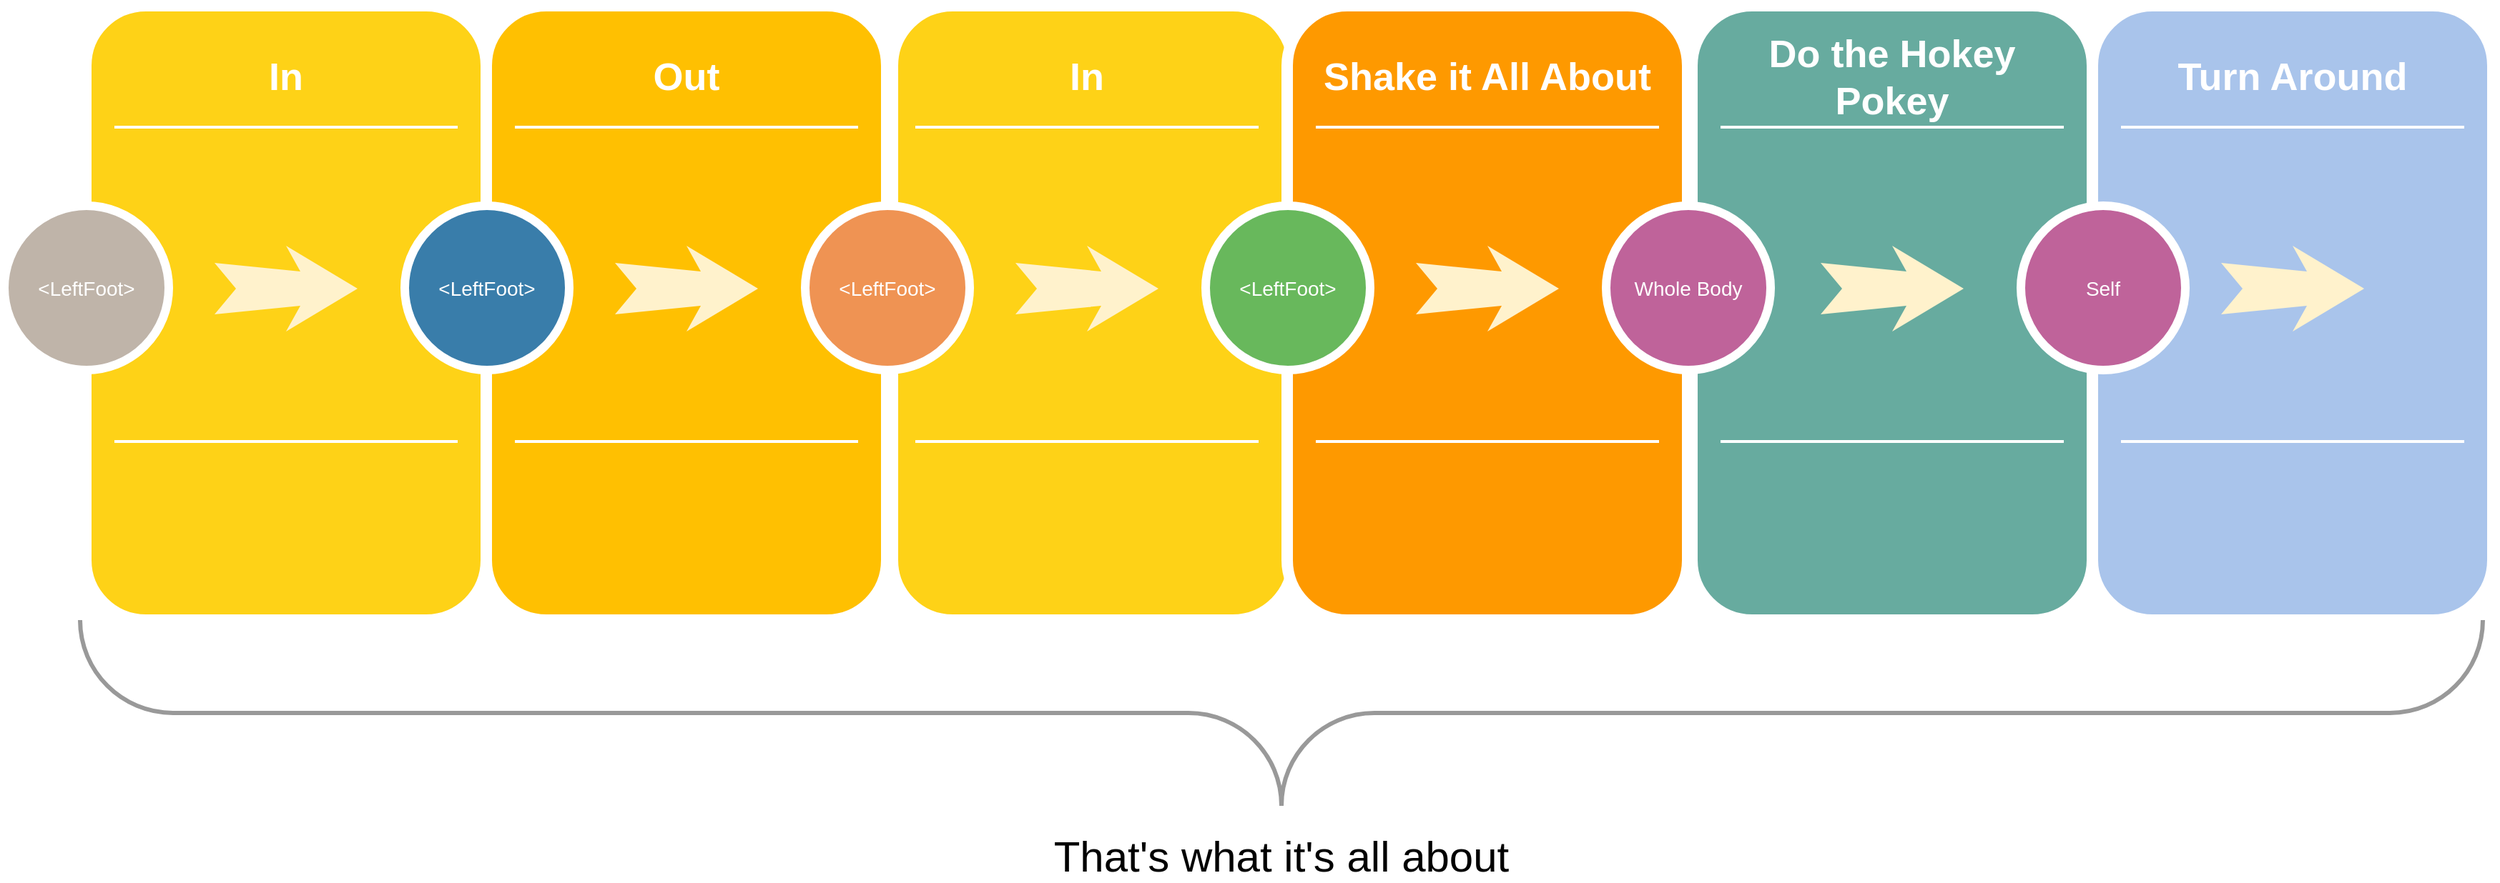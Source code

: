 <mxfile version="20.3.0" type="device" pages="2"><diagram name="Page-1" id="12e1b939-464a-85fe-373e-61e167be1490"><mxGraphModel dx="2494" dy="1374" grid="1" gridSize="10" guides="1" tooltips="1" connect="1" arrows="1" fold="1" page="1" pageScale="1.5" pageWidth="1169" pageHeight="826" background="none" math="0" shadow="0"><root><mxCell id="0"/><mxCell id="1" parent="0"/><mxCell id="0aZGtrgxaoAk3gSMrEeZ-11" value="" style="whiteSpace=wrap;html=1;rounded=1;shadow=0;strokeWidth=8;fontSize=20;align=center;fillColor=#67AB9F;strokeColor=#FFFFFF;" parent="1" vertex="1"><mxGeometry x="1187" y="50" width="280" height="430" as="geometry"/></mxCell><mxCell id="0aZGtrgxaoAk3gSMrEeZ-12" value="Do the Hokey Pokey" style="text;html=1;strokeColor=none;fillColor=#67AB9F;align=center;verticalAlign=middle;whiteSpace=wrap;rounded=0;shadow=0;fontSize=27;fontColor=#FFFFFF;fontStyle=1" parent="1" vertex="1"><mxGeometry x="1207" y="70" width="240" height="60" as="geometry"/></mxCell><mxCell id="0aZGtrgxaoAk3gSMrEeZ-13" value="" style="line;strokeWidth=2;html=1;rounded=0;shadow=0;fontSize=27;align=center;fillColor=#67AB9F;strokeColor=#FFFFFF;" parent="1" vertex="1"><mxGeometry x="1207" y="130" width="240" height="10" as="geometry"/></mxCell><mxCell id="0aZGtrgxaoAk3gSMrEeZ-14" value="" style="line;strokeWidth=2;html=1;rounded=0;shadow=0;fontSize=27;align=center;fillColor=#67AB9F;strokeColor=#FFFFFF;" parent="1" vertex="1"><mxGeometry x="1207" y="350" width="240" height="10" as="geometry"/></mxCell><mxCell id="0aZGtrgxaoAk3gSMrEeZ-15" value="" style="html=1;shadow=0;dashed=0;align=center;verticalAlign=middle;shape=mxgraph.arrows2.stylisedArrow;dy=0.6;dx=40;notch=15;feather=0.4;rounded=0;strokeWidth=1;fontSize=27;strokeColor=none;fillColor=#FFF2CC;" parent="1" vertex="1"><mxGeometry x="1277" y="218" width="100" height="60" as="geometry"/></mxCell><mxCell id="0aZGtrgxaoAk3gSMrEeZ-1" value="" style="line;strokeWidth=2;html=1;rounded=0;shadow=0;fontSize=27;align=center;fillColor=none;strokeColor=#FFFFFF;" parent="1" vertex="1"><mxGeometry x="648" y="130" width="240" height="10" as="geometry"/></mxCell><mxCell id="0aZGtrgxaoAk3gSMrEeZ-2" value="" style="line;strokeWidth=2;html=1;rounded=0;shadow=0;fontSize=27;align=center;fillColor=none;strokeColor=#FFFFFF;" parent="1" vertex="1"><mxGeometry x="648" y="350" width="240" height="10" as="geometry"/></mxCell><mxCell id="0aZGtrgxaoAk3gSMrEeZ-3" value="" style="html=1;shadow=0;dashed=0;align=center;verticalAlign=middle;shape=mxgraph.arrows2.stylisedArrow;dy=0.6;dx=40;notch=15;feather=0.4;rounded=0;strokeWidth=1;fontSize=27;strokeColor=none;fillColor=#fff2cc;" parent="1" vertex="1"><mxGeometry x="718" y="218" width="100" height="60" as="geometry"/></mxCell><mxCell id="0aZGtrgxaoAk3gSMrEeZ-4" value="" style="whiteSpace=wrap;html=1;rounded=1;shadow=0;strokeWidth=8;fontSize=20;align=center;fillColor=#FED217;strokeColor=#FFFFFF;" parent="1" vertex="1"><mxGeometry x="628" y="50" width="280" height="430" as="geometry"/></mxCell><mxCell id="60da8b9f42644d3a-2" value="" style="whiteSpace=wrap;html=1;rounded=1;shadow=0;strokeWidth=8;fontSize=20;align=center;fillColor=#FED217;strokeColor=#FFFFFF;" parent="1" vertex="1"><mxGeometry x="64" y="50" width="280" height="430" as="geometry"/></mxCell><mxCell id="60da8b9f42644d3a-3" value="In" style="text;html=1;strokeColor=none;fillColor=none;align=center;verticalAlign=middle;whiteSpace=wrap;rounded=0;shadow=0;fontSize=27;fontColor=#FFFFFF;fontStyle=1" parent="1" vertex="1"><mxGeometry x="64" y="70" width="280" height="60" as="geometry"/></mxCell><mxCell id="60da8b9f42644d3a-6" value="" style="line;strokeWidth=2;html=1;rounded=0;shadow=0;fontSize=27;align=center;fillColor=none;strokeColor=#FFFFFF;" parent="1" vertex="1"><mxGeometry x="84" y="130" width="240" height="10" as="geometry"/></mxCell><mxCell id="60da8b9f42644d3a-7" value="" style="line;strokeWidth=2;html=1;rounded=0;shadow=0;fontSize=27;align=center;fillColor=none;strokeColor=#FFFFFF;" parent="1" vertex="1"><mxGeometry x="84" y="350" width="240" height="10" as="geometry"/></mxCell><mxCell id="60da8b9f42644d3a-8" value="&amp;lt;LeftFoot&amp;gt;" style="ellipse;whiteSpace=wrap;html=1;rounded=0;shadow=0;strokeWidth=6;fontSize=14;align=center;fillColor=#BFB4A9;strokeColor=#FFFFFF;fontColor=#FFFFFF;" parent="1" vertex="1"><mxGeometry x="7" y="190" width="115" height="115" as="geometry"/></mxCell><mxCell id="60da8b9f42644d3a-9" value="" style="html=1;shadow=0;dashed=0;align=center;verticalAlign=middle;shape=mxgraph.arrows2.stylisedArrow;dy=0.6;dx=40;notch=15;feather=0.4;rounded=0;strokeWidth=1;fontSize=27;strokeColor=none;fillColor=#fff2cc;" parent="1" vertex="1"><mxGeometry x="154" y="218" width="100" height="60" as="geometry"/></mxCell><mxCell id="60da8b9f42644d3a-17" value="" style="whiteSpace=wrap;html=1;rounded=1;shadow=0;strokeWidth=8;fontSize=20;align=center;fillColor=#FFC001;strokeColor=#FFFFFF;" parent="1" vertex="1"><mxGeometry x="344" y="50" width="280" height="430" as="geometry"/></mxCell><mxCell id="60da8b9f42644d3a-18" value="Out" style="text;html=1;strokeColor=none;fillColor=none;align=center;verticalAlign=middle;whiteSpace=wrap;rounded=0;shadow=0;fontSize=27;fontColor=#FFFFFF;fontStyle=1" parent="1" vertex="1"><mxGeometry x="344" y="70" width="280" height="60" as="geometry"/></mxCell><mxCell id="60da8b9f42644d3a-20" value="" style="line;strokeWidth=2;html=1;rounded=0;shadow=0;fontSize=27;align=center;fillColor=none;strokeColor=#FFFFFF;" parent="1" vertex="1"><mxGeometry x="364" y="130" width="240" height="10" as="geometry"/></mxCell><mxCell id="60da8b9f42644d3a-21" value="" style="line;strokeWidth=2;html=1;rounded=0;shadow=0;fontSize=27;align=center;fillColor=none;strokeColor=#FFFFFF;" parent="1" vertex="1"><mxGeometry x="364" y="350" width="240" height="10" as="geometry"/></mxCell><mxCell id="60da8b9f42644d3a-22" value="&amp;lt;LeftFoot&amp;gt;" style="ellipse;whiteSpace=wrap;html=1;rounded=0;shadow=0;strokeWidth=6;fontSize=14;align=center;fillColor=#397DAA;strokeColor=#FFFFFF;fontColor=#FFFFFF;" parent="1" vertex="1"><mxGeometry x="287" y="190" width="115" height="115" as="geometry"/></mxCell><mxCell id="60da8b9f42644d3a-23" value="" style="html=1;shadow=0;dashed=0;align=center;verticalAlign=middle;shape=mxgraph.arrows2.stylisedArrow;dy=0.6;dx=40;notch=15;feather=0.4;rounded=0;strokeWidth=1;fontSize=27;strokeColor=none;fillColor=#fff2cc;" parent="1" vertex="1"><mxGeometry x="434" y="218" width="100" height="60" as="geometry"/></mxCell><mxCell id="60da8b9f42644d3a-25" value="In" style="text;html=1;strokeColor=none;fillColor=none;align=center;verticalAlign=middle;whiteSpace=wrap;rounded=0;shadow=0;fontSize=27;fontColor=#FFFFFF;fontStyle=1" parent="1" vertex="1"><mxGeometry x="624" y="70" width="280" height="60" as="geometry"/></mxCell><mxCell id="60da8b9f42644d3a-27" value="" style="line;strokeWidth=2;html=1;rounded=0;shadow=0;fontSize=27;align=center;fillColor=none;strokeColor=#FFFFFF;" parent="1" vertex="1"><mxGeometry x="644" y="130" width="240" height="10" as="geometry"/></mxCell><mxCell id="60da8b9f42644d3a-28" value="" style="line;strokeWidth=2;html=1;rounded=0;shadow=0;fontSize=27;align=center;fillColor=none;strokeColor=#FFFFFF;" parent="1" vertex="1"><mxGeometry x="644" y="350" width="240" height="10" as="geometry"/></mxCell><mxCell id="60da8b9f42644d3a-29" value="&amp;lt;LeftFoot&amp;gt;" style="ellipse;whiteSpace=wrap;html=1;rounded=0;shadow=0;strokeWidth=6;fontSize=14;align=center;fillColor=#EF9353;strokeColor=#FFFFFF;fontColor=#FFFFFF;" parent="1" vertex="1"><mxGeometry x="567" y="190" width="115" height="115" as="geometry"/></mxCell><mxCell id="60da8b9f42644d3a-30" value="" style="html=1;shadow=0;dashed=0;align=center;verticalAlign=middle;shape=mxgraph.arrows2.stylisedArrow;dy=0.6;dx=40;notch=15;feather=0.4;rounded=0;strokeWidth=1;fontSize=27;strokeColor=none;fillColor=#fff2cc;" parent="1" vertex="1"><mxGeometry x="714" y="218" width="100" height="60" as="geometry"/></mxCell><mxCell id="60da8b9f42644d3a-31" value="" style="whiteSpace=wrap;html=1;rounded=1;shadow=0;strokeWidth=8;fontSize=20;align=center;fillColor=#FE9900;strokeColor=#FFFFFF;" parent="1" vertex="1"><mxGeometry x="904" y="50" width="280" height="430" as="geometry"/></mxCell><mxCell id="60da8b9f42644d3a-32" value="Shake it All About" style="text;html=1;strokeColor=none;fillColor=none;align=center;verticalAlign=middle;whiteSpace=wrap;rounded=0;shadow=0;fontSize=27;fontColor=#FFFFFF;fontStyle=1" parent="1" vertex="1"><mxGeometry x="904" y="70" width="280" height="60" as="geometry"/></mxCell><mxCell id="60da8b9f42644d3a-34" value="" style="line;strokeWidth=2;html=1;rounded=0;shadow=0;fontSize=27;align=center;fillColor=none;strokeColor=#FFFFFF;" parent="1" vertex="1"><mxGeometry x="924" y="130" width="240" height="10" as="geometry"/></mxCell><mxCell id="60da8b9f42644d3a-35" value="" style="line;strokeWidth=2;html=1;rounded=0;shadow=0;fontSize=27;align=center;fillColor=none;strokeColor=#FFFFFF;" parent="1" vertex="1"><mxGeometry x="924" y="350" width="240" height="10" as="geometry"/></mxCell><mxCell id="60da8b9f42644d3a-36" value="&amp;lt;LeftFoot&amp;gt;" style="ellipse;whiteSpace=wrap;html=1;rounded=0;shadow=0;strokeWidth=6;fontSize=14;align=center;fillColor=#68B85C;strokeColor=#FFFFFF;fontColor=#FFFFFF;" parent="1" vertex="1"><mxGeometry x="847" y="190" width="115" height="115" as="geometry"/></mxCell><mxCell id="60da8b9f42644d3a-37" value="" style="html=1;shadow=0;dashed=0;align=center;verticalAlign=middle;shape=mxgraph.arrows2.stylisedArrow;dy=0.6;dx=40;notch=15;feather=0.4;rounded=0;strokeWidth=1;fontSize=27;strokeColor=none;fillColor=#fff2cc;" parent="1" vertex="1"><mxGeometry x="994" y="218" width="100" height="60" as="geometry"/></mxCell><mxCell id="60da8b9f42644d3a-38" value="Whole Body" style="ellipse;whiteSpace=wrap;html=1;rounded=0;shadow=0;strokeWidth=6;fontSize=14;align=center;fillColor=#BF639A;strokeColor=#FFFFFF;fontColor=#FFFFFF;" parent="1" vertex="1"><mxGeometry x="1127" y="190" width="115" height="115" as="geometry"/></mxCell><mxCell id="0aZGtrgxaoAk3gSMrEeZ-16" value="" style="whiteSpace=wrap;html=1;rounded=1;shadow=0;strokeWidth=8;fontSize=20;align=center;fillColor=#A9C4EB;strokeColor=#FFFFFF;" parent="1" vertex="1"><mxGeometry x="1467" y="50" width="280" height="430" as="geometry"/></mxCell><mxCell id="0aZGtrgxaoAk3gSMrEeZ-17" value="Turn Around" style="text;html=1;strokeColor=none;fillColor=#A9C4EB;align=center;verticalAlign=middle;whiteSpace=wrap;rounded=0;shadow=0;fontSize=27;fontColor=#FFFFFF;fontStyle=1" parent="1" vertex="1"><mxGeometry x="1487" y="70" width="240" height="60" as="geometry"/></mxCell><mxCell id="0aZGtrgxaoAk3gSMrEeZ-18" value="" style="line;strokeWidth=2;html=1;rounded=0;shadow=0;fontSize=27;align=center;fillColor=#A9C4EB;strokeColor=#FFFFFF;" parent="1" vertex="1"><mxGeometry x="1487" y="130" width="240" height="10" as="geometry"/></mxCell><mxCell id="0aZGtrgxaoAk3gSMrEeZ-19" value="" style="line;strokeWidth=2;html=1;rounded=0;shadow=0;fontSize=27;align=center;fillColor=#A9C4EB;strokeColor=#FFFFFF;" parent="1" vertex="1"><mxGeometry x="1487" y="350" width="240" height="10" as="geometry"/></mxCell><mxCell id="0aZGtrgxaoAk3gSMrEeZ-20" value="" style="html=1;shadow=0;dashed=0;align=center;verticalAlign=middle;shape=mxgraph.arrows2.stylisedArrow;dy=0.6;dx=40;notch=15;feather=0.4;rounded=0;strokeWidth=1;fontSize=27;strokeColor=none;fillColor=#FFF2CC;" parent="1" vertex="1"><mxGeometry x="1557" y="218" width="100" height="60" as="geometry"/></mxCell><mxCell id="0aZGtrgxaoAk3gSMrEeZ-21" value="Self" style="ellipse;whiteSpace=wrap;html=1;rounded=0;shadow=0;strokeWidth=6;fontSize=14;align=center;fillColor=#BF639A;strokeColor=#FFFFFF;fontColor=#FFFFFF;" parent="1" vertex="1"><mxGeometry x="1417" y="190" width="115" height="115" as="geometry"/></mxCell><mxCell id="0aZGtrgxaoAk3gSMrEeZ-22" value="" style="verticalLabelPosition=bottom;shadow=0;dashed=0;align=center;html=1;verticalAlign=top;strokeWidth=3;shape=mxgraph.mockup.markup.curlyBrace;strokeColor=#999999;fillStyle=hatch;fillColor=#A9C4EB;rotation=-180;horizontal=1;" parent="1" vertex="1"><mxGeometry x="60" y="480" width="1680" height="130" as="geometry"/></mxCell><mxCell id="0aZGtrgxaoAk3gSMrEeZ-24" value="That's what it's all about" style="text;html=1;strokeColor=none;fillColor=none;align=center;verticalAlign=middle;whiteSpace=wrap;rounded=0;labelBackgroundColor=none;fillStyle=hatch;fontSize=30;" parent="1" vertex="1"><mxGeometry x="60" y="630" width="1680" height="30" as="geometry"/></mxCell></root></mxGraphModel></diagram><diagram id="X4OmRanRBzg-Ee8X9TOW" name="Page-2"><mxGraphModel dx="1781" dy="981" grid="1" gridSize="10" guides="1" tooltips="1" connect="1" arrows="1" fold="1" page="1" pageScale="1" pageWidth="1700" pageHeight="1100" math="0" shadow="0"><root><mxCell id="0"/><mxCell id="1" parent="0"/><mxCell id="TsIgMhI4mpuXRZGTs2dd-1" value="" style="whiteSpace=wrap;html=1;rounded=1;shadow=0;strokeWidth=8;fontSize=20;align=center;fillColor=#FED217;strokeColor=#FFFFFF;" vertex="1" parent="1"><mxGeometry x="157" y="40" width="280" height="430" as="geometry"/></mxCell><mxCell id="TsIgMhI4mpuXRZGTs2dd-2" value="Slide" style="text;html=1;strokeColor=none;fillColor=none;align=center;verticalAlign=middle;whiteSpace=wrap;rounded=0;shadow=0;fontSize=27;fontColor=#FFFFFF;fontStyle=1" vertex="1" parent="1"><mxGeometry x="157" y="60" width="280" height="60" as="geometry"/></mxCell><mxCell id="TsIgMhI4mpuXRZGTs2dd-3" value="" style="line;strokeWidth=2;html=1;rounded=0;shadow=0;fontSize=27;align=center;fillColor=none;strokeColor=#FFFFFF;" vertex="1" parent="1"><mxGeometry x="177" y="120" width="240" height="10" as="geometry"/></mxCell><mxCell id="TsIgMhI4mpuXRZGTs2dd-4" value="" style="line;strokeWidth=2;html=1;rounded=0;shadow=0;fontSize=27;align=center;fillColor=none;strokeColor=#FFFFFF;" vertex="1" parent="1"><mxGeometry x="177" y="340" width="240" height="10" as="geometry"/></mxCell><mxCell id="TsIgMhI4mpuXRZGTs2dd-6" value="" style="html=1;shadow=0;dashed=0;align=center;verticalAlign=middle;shape=mxgraph.arrows2.stylisedArrow;dy=0.6;dx=40;notch=15;feather=0.4;rounded=0;strokeWidth=1;fontSize=27;strokeColor=none;fillColor=#fff2cc;rotation=-180;" vertex="1" parent="1"><mxGeometry x="247" y="208" width="100" height="60" as="geometry"/></mxCell><mxCell id="TsIgMhI4mpuXRZGTs2dd-7" value="" style="whiteSpace=wrap;html=1;rounded=1;shadow=0;strokeWidth=8;fontSize=20;align=center;fillColor=#FFC001;strokeColor=#FFFFFF;" vertex="1" parent="1"><mxGeometry x="437" y="40" width="280" height="430" as="geometry"/></mxCell><mxCell id="TsIgMhI4mpuXRZGTs2dd-8" value="Slide" style="text;html=1;strokeColor=none;fillColor=none;align=center;verticalAlign=middle;whiteSpace=wrap;rounded=0;shadow=0;fontSize=27;fontColor=#FFFFFF;fontStyle=1" vertex="1" parent="1"><mxGeometry x="437" y="60" width="280" height="60" as="geometry"/></mxCell><mxCell id="TsIgMhI4mpuXRZGTs2dd-9" value="" style="line;strokeWidth=2;html=1;rounded=0;shadow=0;fontSize=27;align=center;fillColor=none;strokeColor=#FFFFFF;" vertex="1" parent="1"><mxGeometry x="457" y="120" width="240" height="10" as="geometry"/></mxCell><mxCell id="TsIgMhI4mpuXRZGTs2dd-10" value="" style="line;strokeWidth=2;html=1;rounded=0;shadow=0;fontSize=27;align=center;fillColor=none;strokeColor=#FFFFFF;" vertex="1" parent="1"><mxGeometry x="457" y="340" width="240" height="10" as="geometry"/></mxCell><mxCell id="TsIgMhI4mpuXRZGTs2dd-11" value="to the" style="ellipse;whiteSpace=wrap;html=1;rounded=0;shadow=0;strokeWidth=6;fontSize=14;align=center;fillColor=#397DAA;strokeColor=#FFFFFF;fontColor=#FFFFFF;" vertex="1" parent="1"><mxGeometry x="380" y="180" width="115" height="115" as="geometry"/></mxCell><mxCell id="TsIgMhI4mpuXRZGTs2dd-12" value="" style="html=1;shadow=0;dashed=0;align=center;verticalAlign=middle;shape=mxgraph.arrows2.stylisedArrow;dy=0.6;dx=40;notch=15;feather=0.4;rounded=0;strokeWidth=1;fontSize=27;strokeColor=none;fillColor=#fff2cc;" vertex="1" parent="1"><mxGeometry x="527" y="208" width="100" height="60" as="geometry"/></mxCell><mxCell id="TsIgMhI4mpuXRZGTs2dd-13" value="" style="shape=image;html=1;verticalAlign=top;verticalLabelPosition=bottom;labelBackgroundColor=#ffffff;imageAspect=0;aspect=fixed;image=https://cdn0.iconfinder.com/data/icons/phosphor-bold-vol-3-1/256/hands-clapping-duotone-128.png;sketch=0;imageBackground=#99FF99;" vertex="1" parent="1"><mxGeometry x="860" y="79" width="128" height="128" as="geometry"/></mxCell><mxCell id="TsIgMhI4mpuXRZGTs2dd-14" value="" style="shape=image;html=1;verticalAlign=top;verticalLabelPosition=bottom;labelBackgroundColor=#ffffff;imageAspect=0;aspect=fixed;image=https://cdn0.iconfinder.com/data/icons/phosphor-bold-vol-3-1/256/hands-clapping-duotone-128.png;sketch=0;imageBackground=#99FF99;" vertex="1" parent="1"><mxGeometry x="1030" y="268" width="128" height="128" as="geometry"/></mxCell><mxCell id="TsIgMhI4mpuXRZGTs2dd-15" value="" style="shape=image;html=1;verticalAlign=top;verticalLabelPosition=bottom;labelBackgroundColor=#ffffff;imageAspect=0;aspect=fixed;image=https://cdn0.iconfinder.com/data/icons/phosphor-bold-vol-3-1/256/hands-clapping-duotone-128.png;sketch=0;imageBackground=#99FF99;" vertex="1" parent="1"><mxGeometry x="860" y="330" width="128" height="128" as="geometry"/></mxCell><mxCell id="TsIgMhI4mpuXRZGTs2dd-16" value="" style="shape=image;html=1;verticalAlign=top;verticalLabelPosition=bottom;labelBackgroundColor=#ffffff;imageAspect=0;aspect=fixed;image=https://cdn0.iconfinder.com/data/icons/phosphor-bold-vol-3-1/256/hands-clapping-duotone-128.png;sketch=0;imageBackground=#99FF99;" vertex="1" parent="1"><mxGeometry x="1070" y="90" width="128" height="128" as="geometry"/></mxCell><mxCell id="TsIgMhI4mpuXRZGTs2dd-17" value="" style="shape=image;html=1;verticalAlign=top;verticalLabelPosition=bottom;labelBackgroundColor=#ffffff;imageAspect=0;aspect=fixed;image=https://cdn0.iconfinder.com/data/icons/phosphor-bold-vol-3-1/256/hands-clapping-duotone-128.png;sketch=0;imageBackground=#99FF99;" vertex="1" parent="1"><mxGeometry x="1220" y="250" width="128" height="128" as="geometry"/></mxCell><mxCell id="TsIgMhI4mpuXRZGTs2dd-18" value="Let me&lt;br&gt;hear you" style="ellipse;whiteSpace=wrap;html=1;rounded=0;shadow=0;strokeWidth=6;fontSize=14;align=center;fillColor=#397DAA;strokeColor=#FFFFFF;fontColor=#FFFFFF;" vertex="1" parent="1"><mxGeometry x="660" y="180" width="115" height="115" as="geometry"/></mxCell></root></mxGraphModel></diagram></mxfile>